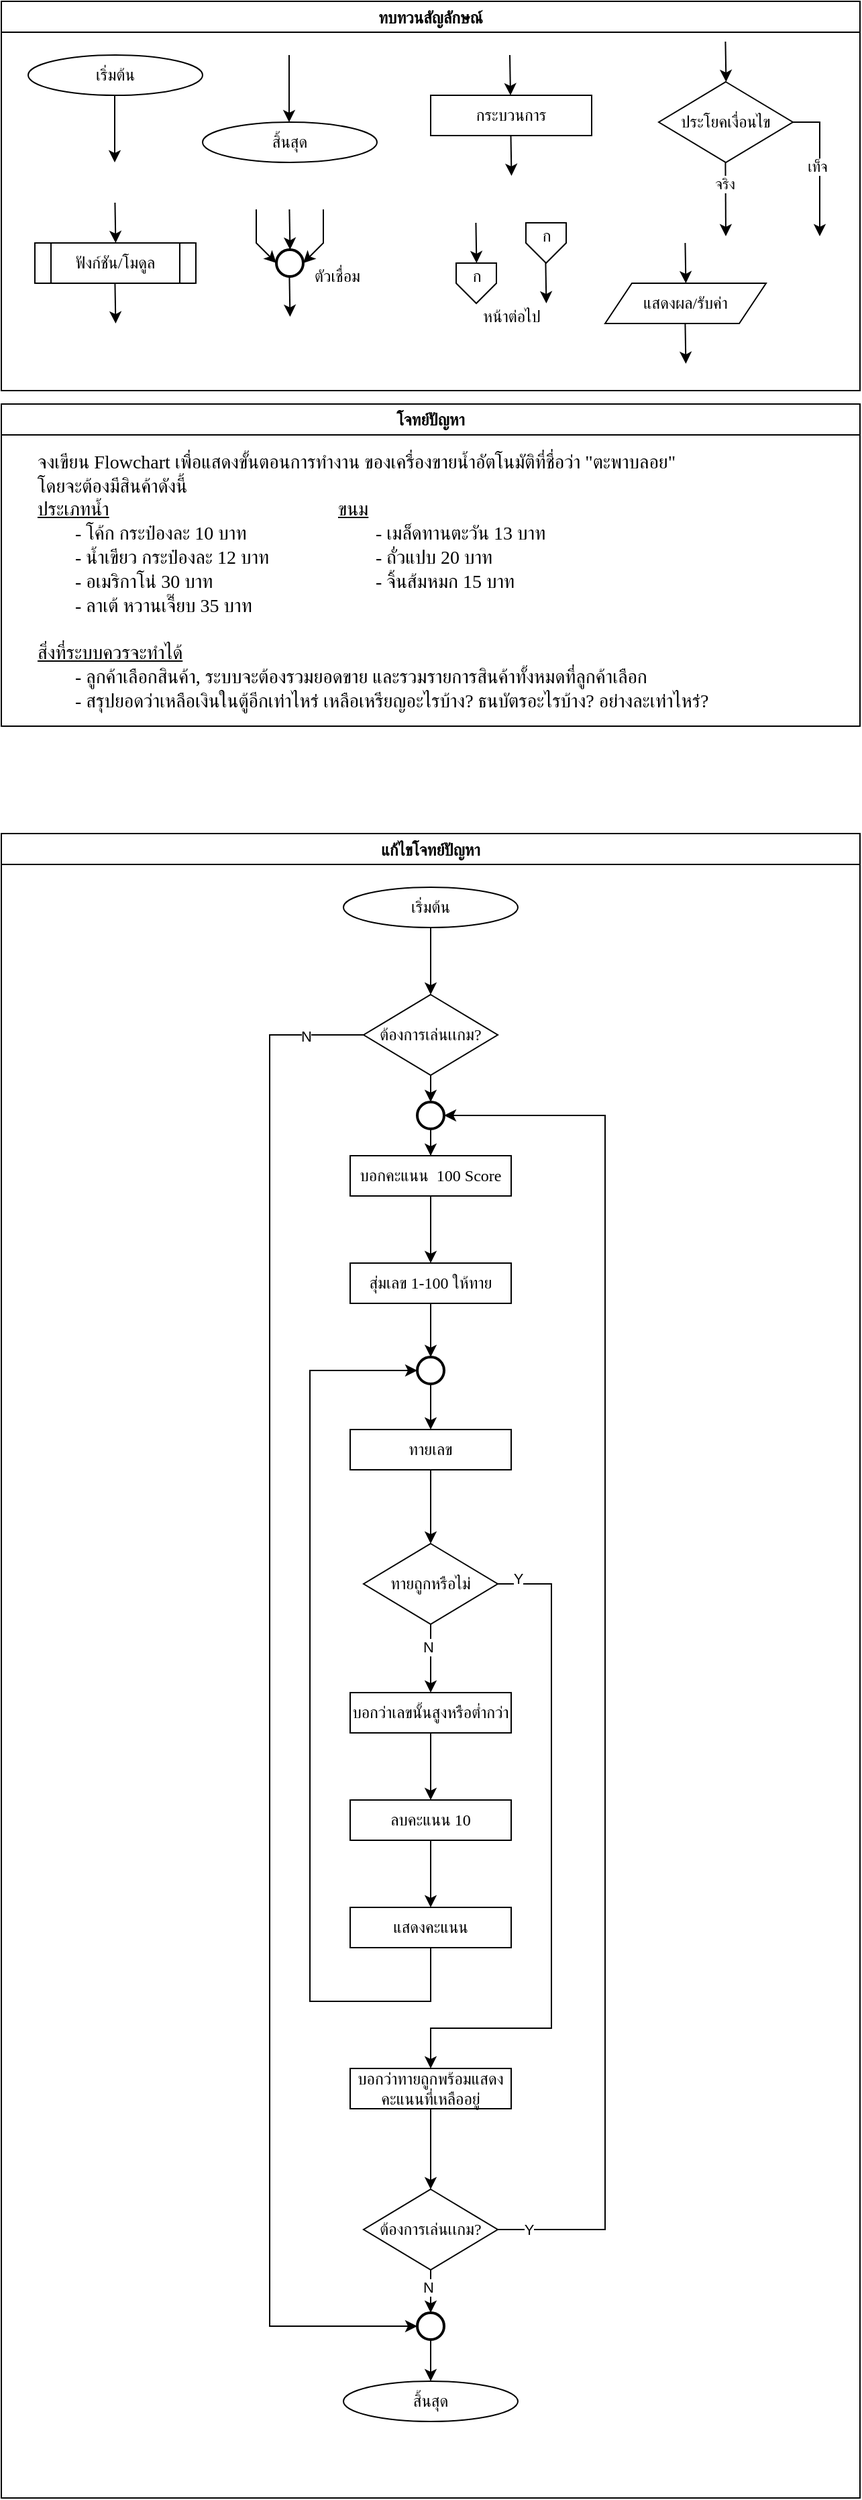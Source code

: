 <mxfile version="28.0.9">
  <diagram name="Page-1" id="3O9yHzdxvOxQAVIiNWIT">
    <mxGraphModel dx="3000" dy="1269" grid="1" gridSize="10" guides="1" tooltips="1" connect="1" arrows="1" fold="1" page="1" pageScale="1" pageWidth="827" pageHeight="1169" math="0" shadow="0">
      <root>
        <mxCell id="WIyWlLk6GJQsqaUBKTNV-0" />
        <mxCell id="WIyWlLk6GJQsqaUBKTNV-1" parent="WIyWlLk6GJQsqaUBKTNV-0" />
        <mxCell id="M7CGMbNuYNeq0SnUNNgH-6" value="ทบทวนสัญลักษณ์" style="swimlane;fontFamily=Sarabun;fontSource=https%3A%2F%2Ffonts.googleapis.com%2Fcss%3Ffamily%3DSarabun;" parent="WIyWlLk6GJQsqaUBKTNV-1" vertex="1">
          <mxGeometry x="-720" y="20" width="640" height="290" as="geometry" />
        </mxCell>
        <mxCell id="M7CGMbNuYNeq0SnUNNgH-2" value="&lt;font data-font-src=&quot;https://fonts.googleapis.com/css?family=Sarabun&quot; face=&quot;Sarabun&quot;&gt;เริ่มต้น&lt;/font&gt;" style="ellipse;whiteSpace=wrap;html=1;" parent="M7CGMbNuYNeq0SnUNNgH-6" vertex="1">
          <mxGeometry x="20" y="40" width="130" height="30" as="geometry" />
        </mxCell>
        <mxCell id="M7CGMbNuYNeq0SnUNNgH-5" value="" style="endArrow=classic;html=1;rounded=0;" parent="M7CGMbNuYNeq0SnUNNgH-6" edge="1">
          <mxGeometry width="50" height="50" relative="1" as="geometry">
            <mxPoint x="84.5" y="70" as="sourcePoint" />
            <mxPoint x="84.5" y="120" as="targetPoint" />
          </mxGeometry>
        </mxCell>
        <mxCell id="M7CGMbNuYNeq0SnUNNgH-3" value="&lt;font face=&quot;Sarabun&quot;&gt;สิ้นสุด&lt;/font&gt;" style="ellipse;whiteSpace=wrap;html=1;" parent="M7CGMbNuYNeq0SnUNNgH-6" vertex="1">
          <mxGeometry x="150" y="90" width="130" height="30" as="geometry" />
        </mxCell>
        <mxCell id="M7CGMbNuYNeq0SnUNNgH-4" value="" style="endArrow=classic;html=1;rounded=0;" parent="M7CGMbNuYNeq0SnUNNgH-6" edge="1">
          <mxGeometry width="50" height="50" relative="1" as="geometry">
            <mxPoint x="214.5" y="40" as="sourcePoint" />
            <mxPoint x="214.5" y="90" as="targetPoint" />
          </mxGeometry>
        </mxCell>
        <mxCell id="mvioNwK95yMqdUQ73LqQ-0" value="กระบวนการ" style="rounded=0;whiteSpace=wrap;html=1;fontFamily=Sarabun;fontSource=https%3A%2F%2Ffonts.googleapis.com%2Fcss%3Ffamily%3DSarabun;" parent="M7CGMbNuYNeq0SnUNNgH-6" vertex="1">
          <mxGeometry x="320" y="70" width="120" height="30" as="geometry" />
        </mxCell>
        <mxCell id="mvioNwK95yMqdUQ73LqQ-1" value="" style="endArrow=classic;html=1;rounded=0;" parent="M7CGMbNuYNeq0SnUNNgH-6" edge="1">
          <mxGeometry width="50" height="50" relative="1" as="geometry">
            <mxPoint x="379" y="40" as="sourcePoint" />
            <mxPoint x="379.5" y="70" as="targetPoint" />
          </mxGeometry>
        </mxCell>
        <mxCell id="mvioNwK95yMqdUQ73LqQ-2" value="" style="endArrow=classic;html=1;rounded=0;" parent="M7CGMbNuYNeq0SnUNNgH-6" edge="1">
          <mxGeometry width="50" height="50" relative="1" as="geometry">
            <mxPoint x="379.75" y="100" as="sourcePoint" />
            <mxPoint x="380.25" y="130" as="targetPoint" />
          </mxGeometry>
        </mxCell>
        <mxCell id="mvioNwK95yMqdUQ73LqQ-3" value="ประโยคเงื่อนไข" style="rhombus;whiteSpace=wrap;html=1;fontFamily=Sarabun;fontSource=https%3A%2F%2Ffonts.googleapis.com%2Fcss%3Ffamily%3DSarabun;" parent="M7CGMbNuYNeq0SnUNNgH-6" vertex="1">
          <mxGeometry x="490" y="60" width="100" height="60" as="geometry" />
        </mxCell>
        <mxCell id="mvioNwK95yMqdUQ73LqQ-4" value="" style="endArrow=classic;html=1;rounded=0;" parent="M7CGMbNuYNeq0SnUNNgH-6" edge="1">
          <mxGeometry width="50" height="50" relative="1" as="geometry">
            <mxPoint x="539.71" y="30" as="sourcePoint" />
            <mxPoint x="540.21" y="60" as="targetPoint" />
          </mxGeometry>
        </mxCell>
        <mxCell id="mvioNwK95yMqdUQ73LqQ-5" value="" style="endArrow=classic;html=1;rounded=0;" parent="M7CGMbNuYNeq0SnUNNgH-6" edge="1">
          <mxGeometry width="50" height="50" relative="1" as="geometry">
            <mxPoint x="539.71" y="120" as="sourcePoint" />
            <mxPoint x="540" y="175" as="targetPoint" />
          </mxGeometry>
        </mxCell>
        <mxCell id="mvioNwK95yMqdUQ73LqQ-7" value="จริง" style="edgeLabel;html=1;align=center;verticalAlign=middle;resizable=0;points=[];fontFamily=Sarabun;fontSource=https%3A%2F%2Ffonts.googleapis.com%2Fcss%3Ffamily%3DSarabun;" parent="mvioNwK95yMqdUQ73LqQ-5" vertex="1" connectable="0">
          <mxGeometry x="-0.414" y="-1" relative="1" as="geometry">
            <mxPoint as="offset" />
          </mxGeometry>
        </mxCell>
        <mxCell id="mvioNwK95yMqdUQ73LqQ-6" value="" style="endArrow=classic;html=1;rounded=0;exitX=1;exitY=0.5;exitDx=0;exitDy=0;" parent="M7CGMbNuYNeq0SnUNNgH-6" source="mvioNwK95yMqdUQ73LqQ-3" edge="1">
          <mxGeometry width="50" height="50" relative="1" as="geometry">
            <mxPoint x="620" y="95" as="sourcePoint" />
            <mxPoint x="610" y="175" as="targetPoint" />
            <Array as="points">
              <mxPoint x="610" y="90" />
            </Array>
          </mxGeometry>
        </mxCell>
        <mxCell id="mvioNwK95yMqdUQ73LqQ-8" value="&lt;font data-font-src=&quot;https://fonts.googleapis.com/css?family=Sarabun&quot; face=&quot;Sarabun&quot;&gt;เท็จ&lt;/font&gt;" style="edgeLabel;html=1;align=center;verticalAlign=middle;resizable=0;points=[];" parent="mvioNwK95yMqdUQ73LqQ-6" vertex="1" connectable="0">
          <mxGeometry x="-0.002" y="-2" relative="1" as="geometry">
            <mxPoint as="offset" />
          </mxGeometry>
        </mxCell>
        <mxCell id="mvioNwK95yMqdUQ73LqQ-9" value="&lt;font data-font-src=&quot;https://fonts.googleapis.com/css?family=Sarabun&quot; face=&quot;Sarabun&quot;&gt;ฟังก์ชัน/โมดูล&lt;/font&gt;" style="shape=process;whiteSpace=wrap;html=1;backgroundOutline=1;" parent="M7CGMbNuYNeq0SnUNNgH-6" vertex="1">
          <mxGeometry x="25" y="180" width="120" height="30" as="geometry" />
        </mxCell>
        <mxCell id="mvioNwK95yMqdUQ73LqQ-11" value="" style="endArrow=classic;html=1;rounded=0;" parent="M7CGMbNuYNeq0SnUNNgH-6" edge="1">
          <mxGeometry width="50" height="50" relative="1" as="geometry">
            <mxPoint x="84.71" y="150" as="sourcePoint" />
            <mxPoint x="85.21" y="180" as="targetPoint" />
          </mxGeometry>
        </mxCell>
        <mxCell id="mvioNwK95yMqdUQ73LqQ-12" value="" style="endArrow=classic;html=1;rounded=0;" parent="M7CGMbNuYNeq0SnUNNgH-6" edge="1">
          <mxGeometry width="50" height="50" relative="1" as="geometry">
            <mxPoint x="84.71" y="210" as="sourcePoint" />
            <mxPoint x="85.21" y="240" as="targetPoint" />
          </mxGeometry>
        </mxCell>
        <mxCell id="mvioNwK95yMqdUQ73LqQ-13" value="" style="strokeWidth=2;html=1;shape=mxgraph.flowchart.start_2;whiteSpace=wrap;" parent="M7CGMbNuYNeq0SnUNNgH-6" vertex="1">
          <mxGeometry x="205" y="185" width="20" height="20" as="geometry" />
        </mxCell>
        <mxCell id="mvioNwK95yMqdUQ73LqQ-16" value="" style="endArrow=classic;html=1;rounded=0;" parent="M7CGMbNuYNeq0SnUNNgH-6" edge="1">
          <mxGeometry width="50" height="50" relative="1" as="geometry">
            <mxPoint x="214.71" y="155" as="sourcePoint" />
            <mxPoint x="215.21" y="185" as="targetPoint" />
          </mxGeometry>
        </mxCell>
        <mxCell id="mvioNwK95yMqdUQ73LqQ-17" value="" style="endArrow=classic;html=1;rounded=0;entryX=0;entryY=0.5;entryDx=0;entryDy=0;entryPerimeter=0;" parent="M7CGMbNuYNeq0SnUNNgH-6" target="mvioNwK95yMqdUQ73LqQ-13" edge="1">
          <mxGeometry width="50" height="50" relative="1" as="geometry">
            <mxPoint x="190.0" y="155" as="sourcePoint" />
            <mxPoint x="190.5" y="185" as="targetPoint" />
            <Array as="points">
              <mxPoint x="190" y="180" />
            </Array>
          </mxGeometry>
        </mxCell>
        <mxCell id="mvioNwK95yMqdUQ73LqQ-18" value="" style="endArrow=classic;html=1;rounded=0;entryX=1;entryY=0.5;entryDx=0;entryDy=0;entryPerimeter=0;" parent="M7CGMbNuYNeq0SnUNNgH-6" target="mvioNwK95yMqdUQ73LqQ-13" edge="1">
          <mxGeometry width="50" height="50" relative="1" as="geometry">
            <mxPoint x="240.0" y="155" as="sourcePoint" />
            <mxPoint x="240.5" y="185" as="targetPoint" />
            <Array as="points">
              <mxPoint x="240" y="180" />
            </Array>
          </mxGeometry>
        </mxCell>
        <mxCell id="mvioNwK95yMqdUQ73LqQ-19" value="" style="endArrow=classic;html=1;rounded=0;" parent="M7CGMbNuYNeq0SnUNNgH-6" edge="1">
          <mxGeometry width="50" height="50" relative="1" as="geometry">
            <mxPoint x="214.71" y="205" as="sourcePoint" />
            <mxPoint x="215.21" y="235" as="targetPoint" />
          </mxGeometry>
        </mxCell>
        <mxCell id="mvioNwK95yMqdUQ73LqQ-20" value="&lt;font data-font-src=&quot;https://fonts.googleapis.com/css?family=Sarabun&quot; face=&quot;Sarabun&quot;&gt;ตัวเชื่อม&lt;/font&gt;" style="text;html=1;align=center;verticalAlign=middle;resizable=0;points=[];autosize=1;strokeColor=none;fillColor=none;" parent="M7CGMbNuYNeq0SnUNNgH-6" vertex="1">
          <mxGeometry x="220" y="190" width="60" height="30" as="geometry" />
        </mxCell>
        <mxCell id="mvioNwK95yMqdUQ73LqQ-25" value="" style="endArrow=classic;html=1;rounded=0;" parent="M7CGMbNuYNeq0SnUNNgH-6" edge="1">
          <mxGeometry width="50" height="50" relative="1" as="geometry">
            <mxPoint x="353.71" y="165" as="sourcePoint" />
            <mxPoint x="354.21" y="195" as="targetPoint" />
          </mxGeometry>
        </mxCell>
        <mxCell id="mvioNwK95yMqdUQ73LqQ-21" value="" style="verticalLabelPosition=bottom;verticalAlign=top;html=1;shape=offPageConnector;rounded=0;size=0.5;" parent="M7CGMbNuYNeq0SnUNNgH-6" vertex="1">
          <mxGeometry x="339" y="195" width="30" height="30" as="geometry" />
        </mxCell>
        <mxCell id="mvioNwK95yMqdUQ73LqQ-26" value="" style="endArrow=classic;html=1;rounded=0;" parent="M7CGMbNuYNeq0SnUNNgH-6" edge="1">
          <mxGeometry width="50" height="50" relative="1" as="geometry">
            <mxPoint x="405.71" y="195" as="sourcePoint" />
            <mxPoint x="406.21" y="225" as="targetPoint" />
          </mxGeometry>
        </mxCell>
        <mxCell id="mvioNwK95yMqdUQ73LqQ-27" value="" style="verticalLabelPosition=bottom;verticalAlign=top;html=1;shape=offPageConnector;rounded=0;size=0.5;" parent="M7CGMbNuYNeq0SnUNNgH-6" vertex="1">
          <mxGeometry x="391" y="165" width="30" height="30" as="geometry" />
        </mxCell>
        <mxCell id="mvioNwK95yMqdUQ73LqQ-28" value="หน้าต่อไป" style="text;html=1;align=center;verticalAlign=middle;resizable=0;points=[];autosize=1;strokeColor=none;fillColor=none;fontFamily=Sarabun;fontSource=https%3A%2F%2Ffonts.googleapis.com%2Fcss%3Ffamily%3DSarabun;" parent="M7CGMbNuYNeq0SnUNNgH-6" vertex="1">
          <mxGeometry x="345" y="220" width="70" height="30" as="geometry" />
        </mxCell>
        <mxCell id="mvioNwK95yMqdUQ73LqQ-29" value="ก" style="text;html=1;align=center;verticalAlign=middle;resizable=0;points=[];autosize=1;strokeColor=none;fillColor=none;fontFamily=Sarabun;fontSource=https%3A%2F%2Ffonts.googleapis.com%2Fcss%3Ffamily%3DSarabun;" parent="M7CGMbNuYNeq0SnUNNgH-6" vertex="1">
          <mxGeometry x="339" y="190" width="30" height="30" as="geometry" />
        </mxCell>
        <mxCell id="mvioNwK95yMqdUQ73LqQ-30" value="ก" style="text;html=1;align=center;verticalAlign=middle;resizable=0;points=[];autosize=1;strokeColor=none;fillColor=none;fontFamily=Sarabun;fontSource=https%3A%2F%2Ffonts.googleapis.com%2Fcss%3Ffamily%3DSarabun;" parent="M7CGMbNuYNeq0SnUNNgH-6" vertex="1">
          <mxGeometry x="391" y="160" width="30" height="30" as="geometry" />
        </mxCell>
        <mxCell id="mvioNwK95yMqdUQ73LqQ-32" value="แสดงผล/รับค่า" style="shape=parallelogram;perimeter=parallelogramPerimeter;whiteSpace=wrap;html=1;fixedSize=1;fontFamily=Sarabun;fontSource=https%3A%2F%2Ffonts.googleapis.com%2Fcss%3Ffamily%3DSarabun;" parent="M7CGMbNuYNeq0SnUNNgH-6" vertex="1">
          <mxGeometry x="450" y="210" width="120" height="30" as="geometry" />
        </mxCell>
        <mxCell id="mvioNwK95yMqdUQ73LqQ-33" value="" style="endArrow=classic;html=1;rounded=0;" parent="M7CGMbNuYNeq0SnUNNgH-6" edge="1">
          <mxGeometry width="50" height="50" relative="1" as="geometry">
            <mxPoint x="509.71" y="180" as="sourcePoint" />
            <mxPoint x="510.21" y="210" as="targetPoint" />
          </mxGeometry>
        </mxCell>
        <mxCell id="mvioNwK95yMqdUQ73LqQ-34" value="" style="endArrow=classic;html=1;rounded=0;" parent="M7CGMbNuYNeq0SnUNNgH-6" edge="1">
          <mxGeometry width="50" height="50" relative="1" as="geometry">
            <mxPoint x="509.71" y="240" as="sourcePoint" />
            <mxPoint x="510.21" y="270" as="targetPoint" />
          </mxGeometry>
        </mxCell>
        <mxCell id="mvioNwK95yMqdUQ73LqQ-36" value="แก้ไขโจทย์ปัญหา" style="swimlane;fontFamily=Sarabun;fontSource=https%3A%2F%2Ffonts.googleapis.com%2Fcss%3Ffamily%3DSarabun;" parent="WIyWlLk6GJQsqaUBKTNV-1" vertex="1">
          <mxGeometry x="-720" y="640" width="640" height="1240" as="geometry" />
        </mxCell>
        <mxCell id="5xKRrW-fIeVxxhrEOzyP-1" value="" style="edgeStyle=orthogonalEdgeStyle;rounded=0;orthogonalLoop=1;jettySize=auto;html=1;" edge="1" parent="mvioNwK95yMqdUQ73LqQ-36" source="mvioNwK95yMqdUQ73LqQ-35">
          <mxGeometry relative="1" as="geometry">
            <mxPoint x="320" y="120" as="targetPoint" />
          </mxGeometry>
        </mxCell>
        <mxCell id="mvioNwK95yMqdUQ73LqQ-35" value="&lt;font data-font-src=&quot;https://fonts.googleapis.com/css?family=Sarabun&quot; face=&quot;Sarabun&quot;&gt;เริ่มต้น&lt;/font&gt;" style="ellipse;whiteSpace=wrap;html=1;" parent="mvioNwK95yMqdUQ73LqQ-36" vertex="1">
          <mxGeometry x="255" y="40" width="130" height="30" as="geometry" />
        </mxCell>
        <mxCell id="mvioNwK95yMqdUQ73LqQ-69" value="&lt;font face=&quot;Sarabun&quot;&gt;สิ้นสุด&lt;/font&gt;" style="ellipse;whiteSpace=wrap;html=1;" parent="mvioNwK95yMqdUQ73LqQ-36" vertex="1">
          <mxGeometry x="255" y="1153" width="130" height="30" as="geometry" />
        </mxCell>
        <mxCell id="5xKRrW-fIeVxxhrEOzyP-2" value="ต้องการเล่นเเกม?" style="rhombus;whiteSpace=wrap;html=1;fontFamily=Sarabun;fontSource=https%3A%2F%2Ffonts.googleapis.com%2Fcss%3Ffamily%3DSarabun;" vertex="1" parent="mvioNwK95yMqdUQ73LqQ-36">
          <mxGeometry x="270" y="120" width="100" height="60" as="geometry" />
        </mxCell>
        <mxCell id="5xKRrW-fIeVxxhrEOzyP-6" value="" style="edgeStyle=orthogonalEdgeStyle;rounded=0;orthogonalLoop=1;jettySize=auto;html=1;" edge="1" parent="mvioNwK95yMqdUQ73LqQ-36" source="5xKRrW-fIeVxxhrEOzyP-3" target="5xKRrW-fIeVxxhrEOzyP-5">
          <mxGeometry relative="1" as="geometry" />
        </mxCell>
        <mxCell id="5xKRrW-fIeVxxhrEOzyP-3" value="บอกคะแนน&amp;nbsp; 100 Score" style="rounded=0;whiteSpace=wrap;html=1;fontFamily=Sarabun;fontSource=https%3A%2F%2Ffonts.googleapis.com%2Fcss%3Ffamily%3DSarabun;" vertex="1" parent="mvioNwK95yMqdUQ73LqQ-36">
          <mxGeometry x="260" y="240" width="120" height="30" as="geometry" />
        </mxCell>
        <mxCell id="5xKRrW-fIeVxxhrEOzyP-16" value="" style="edgeStyle=orthogonalEdgeStyle;rounded=0;orthogonalLoop=1;jettySize=auto;html=1;" edge="1" parent="mvioNwK95yMqdUQ73LqQ-36" source="5xKRrW-fIeVxxhrEOzyP-5" target="5xKRrW-fIeVxxhrEOzyP-15">
          <mxGeometry relative="1" as="geometry" />
        </mxCell>
        <mxCell id="5xKRrW-fIeVxxhrEOzyP-5" value="สุ่มเลข 1-100 ให้ทาย" style="rounded=0;whiteSpace=wrap;html=1;fontFamily=Sarabun;fontSource=https%3A%2F%2Ffonts.googleapis.com%2Fcss%3Ffamily%3DSarabun;" vertex="1" parent="mvioNwK95yMqdUQ73LqQ-36">
          <mxGeometry x="260" y="320" width="120" height="30" as="geometry" />
        </mxCell>
        <mxCell id="5xKRrW-fIeVxxhrEOzyP-11" value="" style="edgeStyle=orthogonalEdgeStyle;rounded=0;orthogonalLoop=1;jettySize=auto;html=1;" edge="1" parent="mvioNwK95yMqdUQ73LqQ-36" source="5xKRrW-fIeVxxhrEOzyP-8" target="5xKRrW-fIeVxxhrEOzyP-10">
          <mxGeometry relative="1" as="geometry" />
        </mxCell>
        <mxCell id="5xKRrW-fIeVxxhrEOzyP-8" value="ทายเลข" style="rounded=0;whiteSpace=wrap;html=1;fontFamily=Sarabun;fontSource=https%3A%2F%2Ffonts.googleapis.com%2Fcss%3Ffamily%3DSarabun;" vertex="1" parent="mvioNwK95yMqdUQ73LqQ-36">
          <mxGeometry x="260" y="444" width="120" height="30" as="geometry" />
        </mxCell>
        <mxCell id="5xKRrW-fIeVxxhrEOzyP-21" value="" style="edgeStyle=orthogonalEdgeStyle;rounded=0;orthogonalLoop=1;jettySize=auto;html=1;" edge="1" parent="mvioNwK95yMqdUQ73LqQ-36" source="5xKRrW-fIeVxxhrEOzyP-10" target="5xKRrW-fIeVxxhrEOzyP-19">
          <mxGeometry relative="1" as="geometry" />
        </mxCell>
        <mxCell id="5xKRrW-fIeVxxhrEOzyP-38" value="N" style="edgeLabel;html=1;align=center;verticalAlign=middle;resizable=0;points=[];" vertex="1" connectable="0" parent="5xKRrW-fIeVxxhrEOzyP-21">
          <mxGeometry x="-0.325" y="-2" relative="1" as="geometry">
            <mxPoint as="offset" />
          </mxGeometry>
        </mxCell>
        <mxCell id="5xKRrW-fIeVxxhrEOzyP-28" style="edgeStyle=orthogonalEdgeStyle;rounded=0;orthogonalLoop=1;jettySize=auto;html=1;entryX=0.5;entryY=0;entryDx=0;entryDy=0;" edge="1" parent="mvioNwK95yMqdUQ73LqQ-36" source="5xKRrW-fIeVxxhrEOzyP-10" target="5xKRrW-fIeVxxhrEOzyP-26">
          <mxGeometry relative="1" as="geometry">
            <Array as="points">
              <mxPoint x="410" y="559" />
              <mxPoint x="410" y="890" />
              <mxPoint x="320" y="890" />
            </Array>
          </mxGeometry>
        </mxCell>
        <mxCell id="5xKRrW-fIeVxxhrEOzyP-37" value="Y" style="edgeLabel;html=1;align=center;verticalAlign=middle;resizable=0;points=[];" vertex="1" connectable="0" parent="5xKRrW-fIeVxxhrEOzyP-28">
          <mxGeometry x="-0.939" y="4" relative="1" as="geometry">
            <mxPoint as="offset" />
          </mxGeometry>
        </mxCell>
        <mxCell id="5xKRrW-fIeVxxhrEOzyP-10" value="ทายถูกหรือไม่" style="rhombus;whiteSpace=wrap;html=1;fontFamily=Sarabun;fontSource=https%3A%2F%2Ffonts.googleapis.com%2Fcss%3Ffamily%3DSarabun;" vertex="1" parent="mvioNwK95yMqdUQ73LqQ-36">
          <mxGeometry x="270" y="529" width="100" height="60" as="geometry" />
        </mxCell>
        <mxCell id="5xKRrW-fIeVxxhrEOzyP-14" value="" style="edgeStyle=orthogonalEdgeStyle;rounded=0;orthogonalLoop=1;jettySize=auto;html=1;" edge="1" parent="mvioNwK95yMqdUQ73LqQ-36" source="5xKRrW-fIeVxxhrEOzyP-13" target="mvioNwK95yMqdUQ73LqQ-69">
          <mxGeometry relative="1" as="geometry" />
        </mxCell>
        <mxCell id="5xKRrW-fIeVxxhrEOzyP-13" value="" style="strokeWidth=2;html=1;shape=mxgraph.flowchart.start_2;whiteSpace=wrap;" vertex="1" parent="mvioNwK95yMqdUQ73LqQ-36">
          <mxGeometry x="310" y="1102" width="20" height="20" as="geometry" />
        </mxCell>
        <mxCell id="5xKRrW-fIeVxxhrEOzyP-18" style="edgeStyle=orthogonalEdgeStyle;rounded=0;orthogonalLoop=1;jettySize=auto;html=1;entryX=0.5;entryY=0;entryDx=0;entryDy=0;" edge="1" parent="mvioNwK95yMqdUQ73LqQ-36" source="5xKRrW-fIeVxxhrEOzyP-15" target="5xKRrW-fIeVxxhrEOzyP-8">
          <mxGeometry relative="1" as="geometry" />
        </mxCell>
        <mxCell id="5xKRrW-fIeVxxhrEOzyP-15" value="" style="strokeWidth=2;html=1;shape=mxgraph.flowchart.start_2;whiteSpace=wrap;" vertex="1" parent="mvioNwK95yMqdUQ73LqQ-36">
          <mxGeometry x="310" y="390" width="20" height="20" as="geometry" />
        </mxCell>
        <mxCell id="5xKRrW-fIeVxxhrEOzyP-22" value="" style="edgeStyle=orthogonalEdgeStyle;rounded=0;orthogonalLoop=1;jettySize=auto;html=1;" edge="1" parent="mvioNwK95yMqdUQ73LqQ-36" source="5xKRrW-fIeVxxhrEOzyP-19" target="5xKRrW-fIeVxxhrEOzyP-20">
          <mxGeometry relative="1" as="geometry" />
        </mxCell>
        <mxCell id="5xKRrW-fIeVxxhrEOzyP-19" value="บอกว่าเลขนั้นสูงหรือต่ำกว่า" style="rounded=0;whiteSpace=wrap;html=1;fontFamily=Sarabun;fontSource=https%3A%2F%2Ffonts.googleapis.com%2Fcss%3Ffamily%3DSarabun;" vertex="1" parent="mvioNwK95yMqdUQ73LqQ-36">
          <mxGeometry x="260" y="640" width="120" height="30" as="geometry" />
        </mxCell>
        <mxCell id="5xKRrW-fIeVxxhrEOzyP-24" value="" style="edgeStyle=orthogonalEdgeStyle;rounded=0;orthogonalLoop=1;jettySize=auto;html=1;" edge="1" parent="mvioNwK95yMqdUQ73LqQ-36" source="5xKRrW-fIeVxxhrEOzyP-20" target="5xKRrW-fIeVxxhrEOzyP-23">
          <mxGeometry relative="1" as="geometry" />
        </mxCell>
        <mxCell id="5xKRrW-fIeVxxhrEOzyP-20" value="ลบคะแนน 10" style="rounded=0;whiteSpace=wrap;html=1;fontFamily=Sarabun;fontSource=https%3A%2F%2Ffonts.googleapis.com%2Fcss%3Ffamily%3DSarabun;" vertex="1" parent="mvioNwK95yMqdUQ73LqQ-36">
          <mxGeometry x="260" y="720" width="120" height="30" as="geometry" />
        </mxCell>
        <mxCell id="5xKRrW-fIeVxxhrEOzyP-23" value="แสดงคะแนน" style="rounded=0;whiteSpace=wrap;html=1;fontFamily=Sarabun;fontSource=https%3A%2F%2Ffonts.googleapis.com%2Fcss%3Ffamily%3DSarabun;" vertex="1" parent="mvioNwK95yMqdUQ73LqQ-36">
          <mxGeometry x="260" y="800" width="120" height="30" as="geometry" />
        </mxCell>
        <mxCell id="5xKRrW-fIeVxxhrEOzyP-25" style="edgeStyle=orthogonalEdgeStyle;rounded=0;orthogonalLoop=1;jettySize=auto;html=1;entryX=0;entryY=0.5;entryDx=0;entryDy=0;entryPerimeter=0;exitX=0.5;exitY=1;exitDx=0;exitDy=0;" edge="1" parent="mvioNwK95yMqdUQ73LqQ-36" source="5xKRrW-fIeVxxhrEOzyP-23" target="5xKRrW-fIeVxxhrEOzyP-15">
          <mxGeometry relative="1" as="geometry">
            <Array as="points">
              <mxPoint x="320" y="870" />
              <mxPoint x="230" y="870" />
              <mxPoint x="230" y="400" />
            </Array>
          </mxGeometry>
        </mxCell>
        <mxCell id="5xKRrW-fIeVxxhrEOzyP-34" value="" style="edgeStyle=orthogonalEdgeStyle;rounded=0;orthogonalLoop=1;jettySize=auto;html=1;" edge="1" parent="mvioNwK95yMqdUQ73LqQ-36" source="5xKRrW-fIeVxxhrEOzyP-26" target="5xKRrW-fIeVxxhrEOzyP-33">
          <mxGeometry relative="1" as="geometry" />
        </mxCell>
        <mxCell id="5xKRrW-fIeVxxhrEOzyP-26" value="บอกว่าทายถูกพร้อมแสดงคะแนนที่เหลืออยู่" style="rounded=0;whiteSpace=wrap;html=1;fontFamily=Sarabun;fontSource=https%3A%2F%2Ffonts.googleapis.com%2Fcss%3Ffamily%3DSarabun;" vertex="1" parent="mvioNwK95yMqdUQ73LqQ-36">
          <mxGeometry x="260" y="920" width="120" height="30" as="geometry" />
        </mxCell>
        <mxCell id="5xKRrW-fIeVxxhrEOzyP-32" style="edgeStyle=orthogonalEdgeStyle;rounded=0;orthogonalLoop=1;jettySize=auto;html=1;entryX=0.5;entryY=0;entryDx=0;entryDy=0;" edge="1" parent="mvioNwK95yMqdUQ73LqQ-36" source="5xKRrW-fIeVxxhrEOzyP-29" target="5xKRrW-fIeVxxhrEOzyP-3">
          <mxGeometry relative="1" as="geometry" />
        </mxCell>
        <mxCell id="5xKRrW-fIeVxxhrEOzyP-29" value="" style="strokeWidth=2;html=1;shape=mxgraph.flowchart.start_2;whiteSpace=wrap;" vertex="1" parent="mvioNwK95yMqdUQ73LqQ-36">
          <mxGeometry x="310" y="200" width="20" height="20" as="geometry" />
        </mxCell>
        <mxCell id="5xKRrW-fIeVxxhrEOzyP-30" style="edgeStyle=orthogonalEdgeStyle;rounded=0;orthogonalLoop=1;jettySize=auto;html=1;entryX=0.5;entryY=0;entryDx=0;entryDy=0;entryPerimeter=0;" edge="1" parent="mvioNwK95yMqdUQ73LqQ-36" source="5xKRrW-fIeVxxhrEOzyP-2" target="5xKRrW-fIeVxxhrEOzyP-29">
          <mxGeometry relative="1" as="geometry" />
        </mxCell>
        <mxCell id="5xKRrW-fIeVxxhrEOzyP-36" value="" style="edgeStyle=orthogonalEdgeStyle;rounded=0;orthogonalLoop=1;jettySize=auto;html=1;" edge="1" parent="mvioNwK95yMqdUQ73LqQ-36" source="5xKRrW-fIeVxxhrEOzyP-33" target="5xKRrW-fIeVxxhrEOzyP-13">
          <mxGeometry relative="1" as="geometry" />
        </mxCell>
        <mxCell id="5xKRrW-fIeVxxhrEOzyP-45" value="N" style="edgeLabel;html=1;align=center;verticalAlign=middle;resizable=0;points=[];" vertex="1" connectable="0" parent="5xKRrW-fIeVxxhrEOzyP-36">
          <mxGeometry x="-0.489" y="-2" relative="1" as="geometry">
            <mxPoint as="offset" />
          </mxGeometry>
        </mxCell>
        <mxCell id="5xKRrW-fIeVxxhrEOzyP-33" value="ต้องการเล่นเเกม?" style="rhombus;whiteSpace=wrap;html=1;fontFamily=Sarabun;fontSource=https%3A%2F%2Ffonts.googleapis.com%2Fcss%3Ffamily%3DSarabun;" vertex="1" parent="mvioNwK95yMqdUQ73LqQ-36">
          <mxGeometry x="270" y="1010" width="100" height="60" as="geometry" />
        </mxCell>
        <mxCell id="5xKRrW-fIeVxxhrEOzyP-35" style="edgeStyle=orthogonalEdgeStyle;rounded=0;orthogonalLoop=1;jettySize=auto;html=1;entryX=1;entryY=0.5;entryDx=0;entryDy=0;entryPerimeter=0;" edge="1" parent="mvioNwK95yMqdUQ73LqQ-36" source="5xKRrW-fIeVxxhrEOzyP-33" target="5xKRrW-fIeVxxhrEOzyP-29">
          <mxGeometry relative="1" as="geometry">
            <Array as="points">
              <mxPoint x="450" y="1040" />
              <mxPoint x="450" y="210" />
            </Array>
          </mxGeometry>
        </mxCell>
        <mxCell id="5xKRrW-fIeVxxhrEOzyP-39" value="Y" style="edgeLabel;html=1;align=center;verticalAlign=middle;resizable=0;points=[];" vertex="1" connectable="0" parent="5xKRrW-fIeVxxhrEOzyP-35">
          <mxGeometry x="-0.955" relative="1" as="geometry">
            <mxPoint as="offset" />
          </mxGeometry>
        </mxCell>
        <mxCell id="5xKRrW-fIeVxxhrEOzyP-43" style="edgeStyle=orthogonalEdgeStyle;rounded=0;orthogonalLoop=1;jettySize=auto;html=1;entryX=0;entryY=0.5;entryDx=0;entryDy=0;entryPerimeter=0;" edge="1" parent="mvioNwK95yMqdUQ73LqQ-36" source="5xKRrW-fIeVxxhrEOzyP-2" target="5xKRrW-fIeVxxhrEOzyP-13">
          <mxGeometry relative="1" as="geometry">
            <Array as="points">
              <mxPoint x="200" y="150" />
              <mxPoint x="200" y="1112" />
            </Array>
          </mxGeometry>
        </mxCell>
        <mxCell id="5xKRrW-fIeVxxhrEOzyP-44" value="N" style="edgeLabel;html=1;align=center;verticalAlign=middle;resizable=0;points=[];" vertex="1" connectable="0" parent="5xKRrW-fIeVxxhrEOzyP-43">
          <mxGeometry x="-0.924" y="1" relative="1" as="geometry">
            <mxPoint as="offset" />
          </mxGeometry>
        </mxCell>
        <mxCell id="mvioNwK95yMqdUQ73LqQ-70" value="&lt;font data-font-src=&quot;https://fonts.googleapis.com/css?family=Sarabun&quot; face=&quot;Sarabun&quot;&gt;โจทย์ปัญหา&lt;/font&gt;" style="swimlane;whiteSpace=wrap;html=1;" parent="WIyWlLk6GJQsqaUBKTNV-1" vertex="1">
          <mxGeometry x="-720" y="320" width="640" height="240" as="geometry" />
        </mxCell>
        <mxCell id="mvioNwK95yMqdUQ73LqQ-71" value="&lt;font data-font-src=&quot;https://fonts.googleapis.com/css?family=Sarabun&quot; face=&quot;Sarabun&quot; style=&quot;font-size: 14px;&quot;&gt;จงเขียน Flowchart เพื่อแสดงขั้นตอนการทำงาน ของเครื่องขายน้ำอัตโนมัติที่ชื่อว่า &quot;ตะพาบลอย&quot;&lt;br&gt;โดยจะต้องมีสินค้าดังนี้&lt;br&gt;&lt;u&gt;ประเภทน้ำ&lt;span style=&quot;white-space: pre;&quot;&gt;&#x9;&lt;/span&gt;&lt;span style=&quot;white-space: pre;&quot;&gt;&#x9;&lt;/span&gt;&lt;span style=&quot;white-space: pre;&quot;&gt;&#x9;&lt;/span&gt;&lt;span style=&quot;white-space: pre;&quot;&gt;&#x9;&lt;/span&gt;&lt;span style=&quot;white-space: pre;&quot;&gt;&#x9;&lt;/span&gt;&lt;span style=&quot;white-space: pre;&quot;&gt;&#x9;&lt;span style=&quot;white-space: pre;&quot;&gt;&#x9;&lt;/span&gt;ข&lt;/span&gt;นม&lt;/u&gt;&lt;br&gt;&lt;span style=&quot;white-space: pre;&quot;&gt;&#x9;&lt;/span&gt;- โค้ก กระป๋องละ 10 บาท&lt;span style=&quot;white-space: pre;&quot;&gt;&#x9;&lt;/span&gt;&lt;span style=&quot;white-space: pre;&quot;&gt;&#x9;&lt;/span&gt;&lt;span style=&quot;white-space: pre;&quot;&gt;&#x9;&lt;/span&gt;&lt;span style=&quot;white-space: pre;&quot;&gt;&#x9;&lt;/span&gt;- เมล็ดทานตะวัน 13 บาท&lt;br&gt;&lt;span style=&quot;white-space: pre;&quot;&gt;&#x9;&lt;/span&gt;- น้ำเขียว กระป๋องละ 12 บาท&lt;span style=&quot;white-space: pre;&quot;&gt;&#x9;&lt;/span&gt;&lt;span style=&quot;white-space: pre;&quot;&gt;&#x9;&lt;/span&gt;&lt;span style=&quot;white-space: pre;&quot;&gt;&#x9;&lt;/span&gt;- ถั่วแปบ 20 บาท&lt;br&gt;&lt;span style=&quot;white-space: pre;&quot;&gt;&#x9;&lt;/span&gt;- อเมริกาโน่ 30 บาท&lt;span style=&quot;white-space: pre;&quot;&gt;&#x9;&lt;/span&gt;&lt;span style=&quot;white-space: pre;&quot;&gt;&#x9;&lt;/span&gt;&lt;span style=&quot;white-space: pre;&quot;&gt;&#x9;&lt;/span&gt;&lt;span style=&quot;white-space: pre;&quot;&gt;&#x9;&lt;/span&gt;&lt;span style=&quot;white-space: pre;&quot;&gt;&#x9;&lt;/span&gt;- จิ้นส้มหมก 15 บาท&lt;br&gt;&lt;span style=&quot;white-space: pre;&quot;&gt;&#x9;&lt;/span&gt;- ลาเต้ หวานเจี๊ยบ 35 บาท&lt;span style=&quot;white-space: pre;&quot;&gt;&#x9;&lt;/span&gt;&lt;br&gt;&lt;br&gt;&lt;u&gt;สิ่งที่ระบบควรจะทำได้&lt;/u&gt;&lt;br&gt;&lt;span style=&quot;white-space: pre;&quot;&gt;&#x9;&lt;/span&gt;- ลูกค้าเลือกสินค้า, ระบบจะต้องรวมยอดขาย และรวมรายการสินค้าทั้งหมดที่ลูกค้าเลือก&lt;br&gt;&lt;span style=&quot;white-space: pre;&quot;&gt;&#x9;&lt;/span&gt;- สรุปยอดว่าเหลือเงินในตู้อีกเท่าไหร่ เหลือเหรียญอะไรบ้าง? ธนบัตรอะไรบ้าง? อย่างละเท่าไหร่?&lt;br&gt;&lt;br&gt;&lt;br&gt;&lt;/font&gt;" style="text;html=1;align=left;verticalAlign=middle;resizable=0;points=[];autosize=1;strokeColor=none;fillColor=none;fontSize=14;" parent="mvioNwK95yMqdUQ73LqQ-70" vertex="1">
          <mxGeometry x="25" y="30" width="580" height="240" as="geometry" />
        </mxCell>
      </root>
    </mxGraphModel>
  </diagram>
</mxfile>
